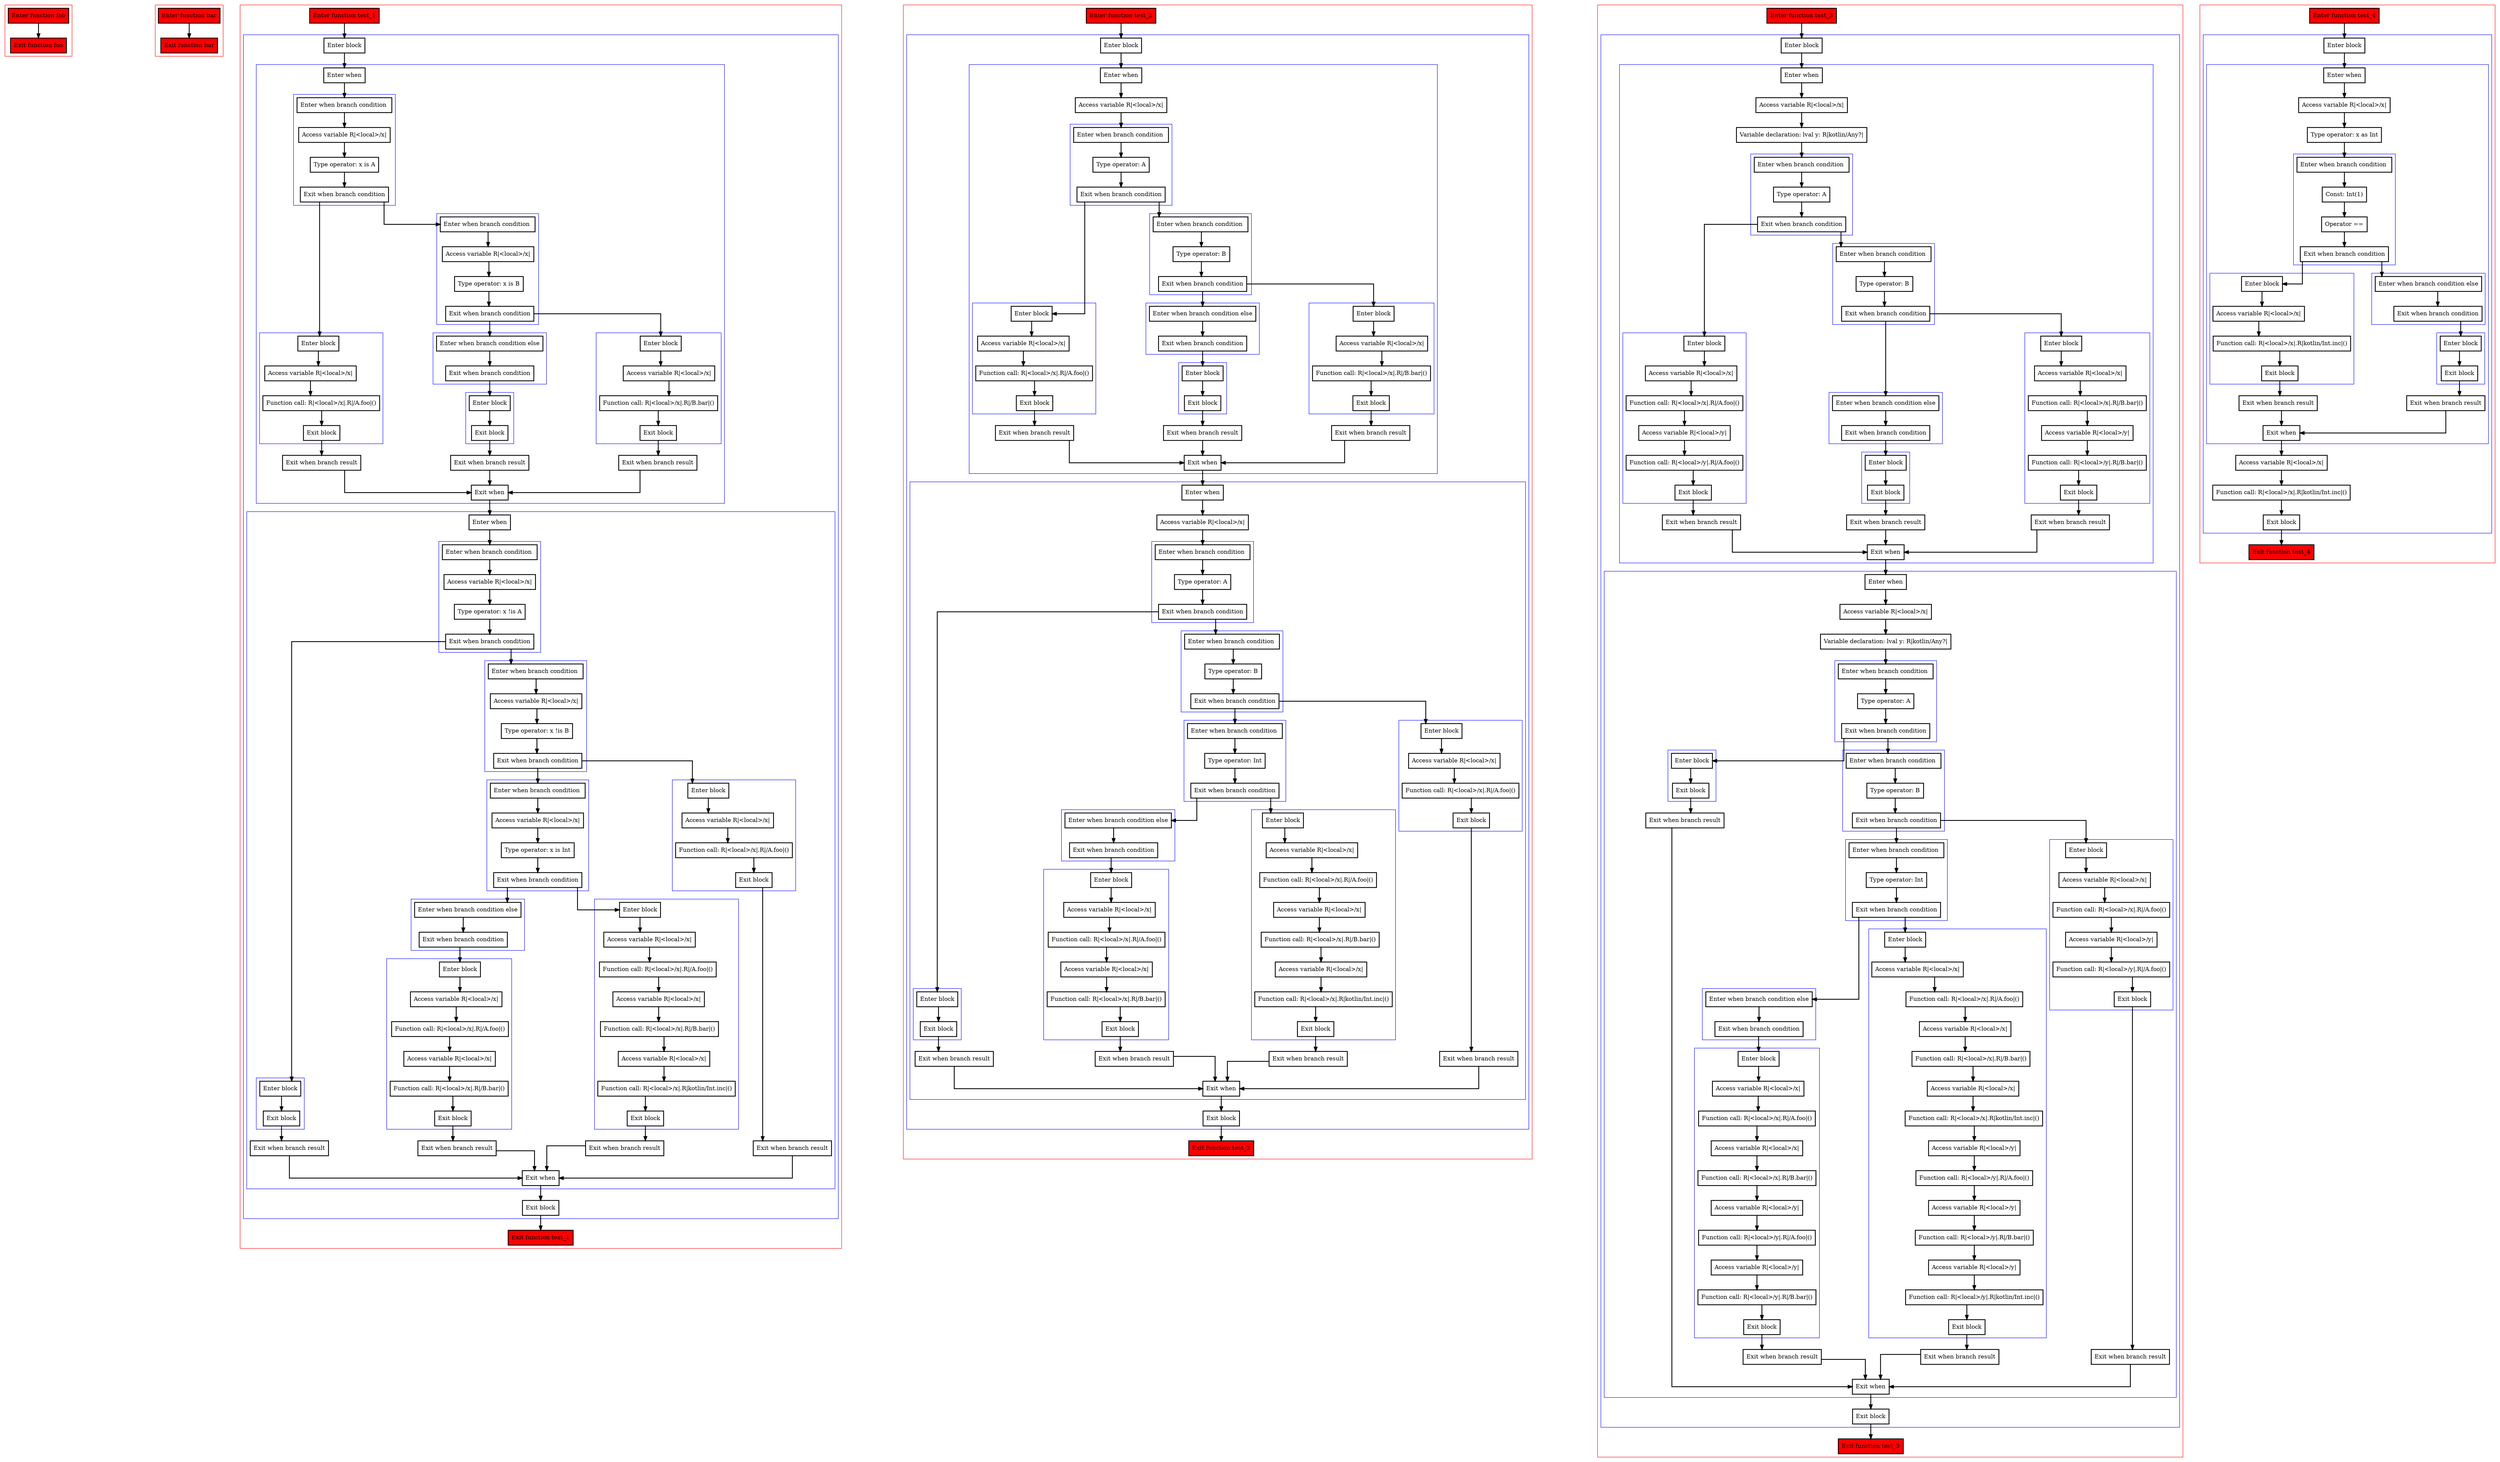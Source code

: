 digraph when_kt {
  graph [splines=ortho nodesep=3]
  node [shape=box penwidth=2]
  edge [penwidth=2]

  subgraph cluster_0 {
    color=red
    0 [label="Enter function foo" style="filled" fillcolor=red];
    1 [label="Exit function foo" style="filled" fillcolor=red];
  }

  0 -> {1};

  subgraph cluster_1 {
    color=red
    2 [label="Enter function bar" style="filled" fillcolor=red];
    3 [label="Exit function bar" style="filled" fillcolor=red];
  }

  2 -> {3};

  subgraph cluster_2 {
    color=red
    4 [label="Enter function test_1" style="filled" fillcolor=red];
    subgraph cluster_3 {
      color=blue
      5 [label="Enter block"];
      subgraph cluster_4 {
        color=blue
        6 [label="Enter when"];
        subgraph cluster_5 {
          color=blue
          7 [label="Enter when branch condition "];
          8 [label="Access variable R|<local>/x|"];
          9 [label="Type operator: x is A"];
          10 [label="Exit when branch condition"];
        }
        subgraph cluster_6 {
          color=blue
          11 [label="Enter block"];
          12 [label="Access variable R|<local>/x|"];
          13 [label="Function call: R|<local>/x|.R|/A.foo|()"];
          14 [label="Exit block"];
        }
        15 [label="Exit when branch result"];
        subgraph cluster_7 {
          color=blue
          16 [label="Enter when branch condition "];
          17 [label="Access variable R|<local>/x|"];
          18 [label="Type operator: x is B"];
          19 [label="Exit when branch condition"];
        }
        subgraph cluster_8 {
          color=blue
          20 [label="Enter block"];
          21 [label="Access variable R|<local>/x|"];
          22 [label="Function call: R|<local>/x|.R|/B.bar|()"];
          23 [label="Exit block"];
        }
        24 [label="Exit when branch result"];
        subgraph cluster_9 {
          color=blue
          25 [label="Enter when branch condition else"];
          26 [label="Exit when branch condition"];
        }
        subgraph cluster_10 {
          color=blue
          27 [label="Enter block"];
          28 [label="Exit block"];
        }
        29 [label="Exit when branch result"];
        30 [label="Exit when"];
      }
      subgraph cluster_11 {
        color=blue
        31 [label="Enter when"];
        subgraph cluster_12 {
          color=blue
          32 [label="Enter when branch condition "];
          33 [label="Access variable R|<local>/x|"];
          34 [label="Type operator: x !is A"];
          35 [label="Exit when branch condition"];
        }
        subgraph cluster_13 {
          color=blue
          36 [label="Enter block"];
          37 [label="Exit block"];
        }
        38 [label="Exit when branch result"];
        subgraph cluster_14 {
          color=blue
          39 [label="Enter when branch condition "];
          40 [label="Access variable R|<local>/x|"];
          41 [label="Type operator: x !is B"];
          42 [label="Exit when branch condition"];
        }
        subgraph cluster_15 {
          color=blue
          43 [label="Enter block"];
          44 [label="Access variable R|<local>/x|"];
          45 [label="Function call: R|<local>/x|.R|/A.foo|()"];
          46 [label="Exit block"];
        }
        47 [label="Exit when branch result"];
        subgraph cluster_16 {
          color=blue
          48 [label="Enter when branch condition "];
          49 [label="Access variable R|<local>/x|"];
          50 [label="Type operator: x is Int"];
          51 [label="Exit when branch condition"];
        }
        subgraph cluster_17 {
          color=blue
          52 [label="Enter block"];
          53 [label="Access variable R|<local>/x|"];
          54 [label="Function call: R|<local>/x|.R|/A.foo|()"];
          55 [label="Access variable R|<local>/x|"];
          56 [label="Function call: R|<local>/x|.R|/B.bar|()"];
          57 [label="Access variable R|<local>/x|"];
          58 [label="Function call: R|<local>/x|.R|kotlin/Int.inc|()"];
          59 [label="Exit block"];
        }
        60 [label="Exit when branch result"];
        subgraph cluster_18 {
          color=blue
          61 [label="Enter when branch condition else"];
          62 [label="Exit when branch condition"];
        }
        subgraph cluster_19 {
          color=blue
          63 [label="Enter block"];
          64 [label="Access variable R|<local>/x|"];
          65 [label="Function call: R|<local>/x|.R|/A.foo|()"];
          66 [label="Access variable R|<local>/x|"];
          67 [label="Function call: R|<local>/x|.R|/B.bar|()"];
          68 [label="Exit block"];
        }
        69 [label="Exit when branch result"];
        70 [label="Exit when"];
      }
      71 [label="Exit block"];
    }
    72 [label="Exit function test_1" style="filled" fillcolor=red];
  }

  4 -> {5};
  5 -> {6};
  6 -> {7};
  7 -> {8};
  8 -> {9};
  9 -> {10};
  10 -> {11 16};
  11 -> {12};
  12 -> {13};
  13 -> {14};
  14 -> {15};
  15 -> {30};
  16 -> {17};
  17 -> {18};
  18 -> {19};
  19 -> {20 25};
  20 -> {21};
  21 -> {22};
  22 -> {23};
  23 -> {24};
  24 -> {30};
  25 -> {26};
  26 -> {27};
  27 -> {28};
  28 -> {29};
  29 -> {30};
  30 -> {31};
  31 -> {32};
  32 -> {33};
  33 -> {34};
  34 -> {35};
  35 -> {36 39};
  36 -> {37};
  37 -> {38};
  38 -> {70};
  39 -> {40};
  40 -> {41};
  41 -> {42};
  42 -> {43 48};
  43 -> {44};
  44 -> {45};
  45 -> {46};
  46 -> {47};
  47 -> {70};
  48 -> {49};
  49 -> {50};
  50 -> {51};
  51 -> {52 61};
  52 -> {53};
  53 -> {54};
  54 -> {55};
  55 -> {56};
  56 -> {57};
  57 -> {58};
  58 -> {59};
  59 -> {60};
  60 -> {70};
  61 -> {62};
  62 -> {63};
  63 -> {64};
  64 -> {65};
  65 -> {66};
  66 -> {67};
  67 -> {68};
  68 -> {69};
  69 -> {70};
  70 -> {71};
  71 -> {72};

  subgraph cluster_20 {
    color=red
    73 [label="Enter function test_2" style="filled" fillcolor=red];
    subgraph cluster_21 {
      color=blue
      74 [label="Enter block"];
      subgraph cluster_22 {
        color=blue
        75 [label="Enter when"];
        76 [label="Access variable R|<local>/x|"];
        subgraph cluster_23 {
          color=blue
          77 [label="Enter when branch condition "];
          78 [label="Type operator: A"];
          79 [label="Exit when branch condition"];
        }
        subgraph cluster_24 {
          color=blue
          80 [label="Enter block"];
          81 [label="Access variable R|<local>/x|"];
          82 [label="Function call: R|<local>/x|.R|/A.foo|()"];
          83 [label="Exit block"];
        }
        84 [label="Exit when branch result"];
        subgraph cluster_25 {
          color=blue
          85 [label="Enter when branch condition "];
          86 [label="Type operator: B"];
          87 [label="Exit when branch condition"];
        }
        subgraph cluster_26 {
          color=blue
          88 [label="Enter block"];
          89 [label="Access variable R|<local>/x|"];
          90 [label="Function call: R|<local>/x|.R|/B.bar|()"];
          91 [label="Exit block"];
        }
        92 [label="Exit when branch result"];
        subgraph cluster_27 {
          color=blue
          93 [label="Enter when branch condition else"];
          94 [label="Exit when branch condition"];
        }
        subgraph cluster_28 {
          color=blue
          95 [label="Enter block"];
          96 [label="Exit block"];
        }
        97 [label="Exit when branch result"];
        98 [label="Exit when"];
      }
      subgraph cluster_29 {
        color=blue
        99 [label="Enter when"];
        100 [label="Access variable R|<local>/x|"];
        subgraph cluster_30 {
          color=blue
          101 [label="Enter when branch condition "];
          102 [label="Type operator: A"];
          103 [label="Exit when branch condition"];
        }
        subgraph cluster_31 {
          color=blue
          104 [label="Enter block"];
          105 [label="Exit block"];
        }
        106 [label="Exit when branch result"];
        subgraph cluster_32 {
          color=blue
          107 [label="Enter when branch condition "];
          108 [label="Type operator: B"];
          109 [label="Exit when branch condition"];
        }
        subgraph cluster_33 {
          color=blue
          110 [label="Enter block"];
          111 [label="Access variable R|<local>/x|"];
          112 [label="Function call: R|<local>/x|.R|/A.foo|()"];
          113 [label="Exit block"];
        }
        114 [label="Exit when branch result"];
        subgraph cluster_34 {
          color=blue
          115 [label="Enter when branch condition "];
          116 [label="Type operator: Int"];
          117 [label="Exit when branch condition"];
        }
        subgraph cluster_35 {
          color=blue
          118 [label="Enter block"];
          119 [label="Access variable R|<local>/x|"];
          120 [label="Function call: R|<local>/x|.R|/A.foo|()"];
          121 [label="Access variable R|<local>/x|"];
          122 [label="Function call: R|<local>/x|.R|/B.bar|()"];
          123 [label="Access variable R|<local>/x|"];
          124 [label="Function call: R|<local>/x|.R|kotlin/Int.inc|()"];
          125 [label="Exit block"];
        }
        126 [label="Exit when branch result"];
        subgraph cluster_36 {
          color=blue
          127 [label="Enter when branch condition else"];
          128 [label="Exit when branch condition"];
        }
        subgraph cluster_37 {
          color=blue
          129 [label="Enter block"];
          130 [label="Access variable R|<local>/x|"];
          131 [label="Function call: R|<local>/x|.R|/A.foo|()"];
          132 [label="Access variable R|<local>/x|"];
          133 [label="Function call: R|<local>/x|.R|/B.bar|()"];
          134 [label="Exit block"];
        }
        135 [label="Exit when branch result"];
        136 [label="Exit when"];
      }
      137 [label="Exit block"];
    }
    138 [label="Exit function test_2" style="filled" fillcolor=red];
  }

  73 -> {74};
  74 -> {75};
  75 -> {76};
  76 -> {77};
  77 -> {78};
  78 -> {79};
  79 -> {80 85};
  80 -> {81};
  81 -> {82};
  82 -> {83};
  83 -> {84};
  84 -> {98};
  85 -> {86};
  86 -> {87};
  87 -> {88 93};
  88 -> {89};
  89 -> {90};
  90 -> {91};
  91 -> {92};
  92 -> {98};
  93 -> {94};
  94 -> {95};
  95 -> {96};
  96 -> {97};
  97 -> {98};
  98 -> {99};
  99 -> {100};
  100 -> {101};
  101 -> {102};
  102 -> {103};
  103 -> {104 107};
  104 -> {105};
  105 -> {106};
  106 -> {136};
  107 -> {108};
  108 -> {109};
  109 -> {110 115};
  110 -> {111};
  111 -> {112};
  112 -> {113};
  113 -> {114};
  114 -> {136};
  115 -> {116};
  116 -> {117};
  117 -> {118 127};
  118 -> {119};
  119 -> {120};
  120 -> {121};
  121 -> {122};
  122 -> {123};
  123 -> {124};
  124 -> {125};
  125 -> {126};
  126 -> {136};
  127 -> {128};
  128 -> {129};
  129 -> {130};
  130 -> {131};
  131 -> {132};
  132 -> {133};
  133 -> {134};
  134 -> {135};
  135 -> {136};
  136 -> {137};
  137 -> {138};

  subgraph cluster_38 {
    color=red
    139 [label="Enter function test_3" style="filled" fillcolor=red];
    subgraph cluster_39 {
      color=blue
      140 [label="Enter block"];
      subgraph cluster_40 {
        color=blue
        141 [label="Enter when"];
        142 [label="Access variable R|<local>/x|"];
        143 [label="Variable declaration: lval y: R|kotlin/Any?|"];
        subgraph cluster_41 {
          color=blue
          144 [label="Enter when branch condition "];
          145 [label="Type operator: A"];
          146 [label="Exit when branch condition"];
        }
        subgraph cluster_42 {
          color=blue
          147 [label="Enter block"];
          148 [label="Access variable R|<local>/x|"];
          149 [label="Function call: R|<local>/x|.R|/A.foo|()"];
          150 [label="Access variable R|<local>/y|"];
          151 [label="Function call: R|<local>/y|.R|/A.foo|()"];
          152 [label="Exit block"];
        }
        153 [label="Exit when branch result"];
        subgraph cluster_43 {
          color=blue
          154 [label="Enter when branch condition "];
          155 [label="Type operator: B"];
          156 [label="Exit when branch condition"];
        }
        subgraph cluster_44 {
          color=blue
          157 [label="Enter block"];
          158 [label="Access variable R|<local>/x|"];
          159 [label="Function call: R|<local>/x|.R|/B.bar|()"];
          160 [label="Access variable R|<local>/y|"];
          161 [label="Function call: R|<local>/y|.R|/B.bar|()"];
          162 [label="Exit block"];
        }
        163 [label="Exit when branch result"];
        subgraph cluster_45 {
          color=blue
          164 [label="Enter when branch condition else"];
          165 [label="Exit when branch condition"];
        }
        subgraph cluster_46 {
          color=blue
          166 [label="Enter block"];
          167 [label="Exit block"];
        }
        168 [label="Exit when branch result"];
        169 [label="Exit when"];
      }
      subgraph cluster_47 {
        color=blue
        170 [label="Enter when"];
        171 [label="Access variable R|<local>/x|"];
        172 [label="Variable declaration: lval y: R|kotlin/Any?|"];
        subgraph cluster_48 {
          color=blue
          173 [label="Enter when branch condition "];
          174 [label="Type operator: A"];
          175 [label="Exit when branch condition"];
        }
        subgraph cluster_49 {
          color=blue
          176 [label="Enter block"];
          177 [label="Exit block"];
        }
        178 [label="Exit when branch result"];
        subgraph cluster_50 {
          color=blue
          179 [label="Enter when branch condition "];
          180 [label="Type operator: B"];
          181 [label="Exit when branch condition"];
        }
        subgraph cluster_51 {
          color=blue
          182 [label="Enter block"];
          183 [label="Access variable R|<local>/x|"];
          184 [label="Function call: R|<local>/x|.R|/A.foo|()"];
          185 [label="Access variable R|<local>/y|"];
          186 [label="Function call: R|<local>/y|.R|/A.foo|()"];
          187 [label="Exit block"];
        }
        188 [label="Exit when branch result"];
        subgraph cluster_52 {
          color=blue
          189 [label="Enter when branch condition "];
          190 [label="Type operator: Int"];
          191 [label="Exit when branch condition"];
        }
        subgraph cluster_53 {
          color=blue
          192 [label="Enter block"];
          193 [label="Access variable R|<local>/x|"];
          194 [label="Function call: R|<local>/x|.R|/A.foo|()"];
          195 [label="Access variable R|<local>/x|"];
          196 [label="Function call: R|<local>/x|.R|/B.bar|()"];
          197 [label="Access variable R|<local>/x|"];
          198 [label="Function call: R|<local>/x|.R|kotlin/Int.inc|()"];
          199 [label="Access variable R|<local>/y|"];
          200 [label="Function call: R|<local>/y|.R|/A.foo|()"];
          201 [label="Access variable R|<local>/y|"];
          202 [label="Function call: R|<local>/y|.R|/B.bar|()"];
          203 [label="Access variable R|<local>/y|"];
          204 [label="Function call: R|<local>/y|.R|kotlin/Int.inc|()"];
          205 [label="Exit block"];
        }
        206 [label="Exit when branch result"];
        subgraph cluster_54 {
          color=blue
          207 [label="Enter when branch condition else"];
          208 [label="Exit when branch condition"];
        }
        subgraph cluster_55 {
          color=blue
          209 [label="Enter block"];
          210 [label="Access variable R|<local>/x|"];
          211 [label="Function call: R|<local>/x|.R|/A.foo|()"];
          212 [label="Access variable R|<local>/x|"];
          213 [label="Function call: R|<local>/x|.R|/B.bar|()"];
          214 [label="Access variable R|<local>/y|"];
          215 [label="Function call: R|<local>/y|.R|/A.foo|()"];
          216 [label="Access variable R|<local>/y|"];
          217 [label="Function call: R|<local>/y|.R|/B.bar|()"];
          218 [label="Exit block"];
        }
        219 [label="Exit when branch result"];
        220 [label="Exit when"];
      }
      221 [label="Exit block"];
    }
    222 [label="Exit function test_3" style="filled" fillcolor=red];
  }

  139 -> {140};
  140 -> {141};
  141 -> {142};
  142 -> {143};
  143 -> {144};
  144 -> {145};
  145 -> {146};
  146 -> {147 154};
  147 -> {148};
  148 -> {149};
  149 -> {150};
  150 -> {151};
  151 -> {152};
  152 -> {153};
  153 -> {169};
  154 -> {155};
  155 -> {156};
  156 -> {157 164};
  157 -> {158};
  158 -> {159};
  159 -> {160};
  160 -> {161};
  161 -> {162};
  162 -> {163};
  163 -> {169};
  164 -> {165};
  165 -> {166};
  166 -> {167};
  167 -> {168};
  168 -> {169};
  169 -> {170};
  170 -> {171};
  171 -> {172};
  172 -> {173};
  173 -> {174};
  174 -> {175};
  175 -> {176 179};
  176 -> {177};
  177 -> {178};
  178 -> {220};
  179 -> {180};
  180 -> {181};
  181 -> {182 189};
  182 -> {183};
  183 -> {184};
  184 -> {185};
  185 -> {186};
  186 -> {187};
  187 -> {188};
  188 -> {220};
  189 -> {190};
  190 -> {191};
  191 -> {192 207};
  192 -> {193};
  193 -> {194};
  194 -> {195};
  195 -> {196};
  196 -> {197};
  197 -> {198};
  198 -> {199};
  199 -> {200};
  200 -> {201};
  201 -> {202};
  202 -> {203};
  203 -> {204};
  204 -> {205};
  205 -> {206};
  206 -> {220};
  207 -> {208};
  208 -> {209};
  209 -> {210};
  210 -> {211};
  211 -> {212};
  212 -> {213};
  213 -> {214};
  214 -> {215};
  215 -> {216};
  216 -> {217};
  217 -> {218};
  218 -> {219};
  219 -> {220};
  220 -> {221};
  221 -> {222};

  subgraph cluster_56 {
    color=red
    223 [label="Enter function test_4" style="filled" fillcolor=red];
    subgraph cluster_57 {
      color=blue
      224 [label="Enter block"];
      subgraph cluster_58 {
        color=blue
        225 [label="Enter when"];
        226 [label="Access variable R|<local>/x|"];
        227 [label="Type operator: x as Int"];
        subgraph cluster_59 {
          color=blue
          228 [label="Enter when branch condition "];
          229 [label="Const: Int(1)"];
          230 [label="Operator =="];
          231 [label="Exit when branch condition"];
        }
        subgraph cluster_60 {
          color=blue
          232 [label="Enter block"];
          233 [label="Access variable R|<local>/x|"];
          234 [label="Function call: R|<local>/x|.R|kotlin/Int.inc|()"];
          235 [label="Exit block"];
        }
        236 [label="Exit when branch result"];
        subgraph cluster_61 {
          color=blue
          237 [label="Enter when branch condition else"];
          238 [label="Exit when branch condition"];
        }
        subgraph cluster_62 {
          color=blue
          239 [label="Enter block"];
          240 [label="Exit block"];
        }
        241 [label="Exit when branch result"];
        242 [label="Exit when"];
      }
      243 [label="Access variable R|<local>/x|"];
      244 [label="Function call: R|<local>/x|.R|kotlin/Int.inc|()"];
      245 [label="Exit block"];
    }
    246 [label="Exit function test_4" style="filled" fillcolor=red];
  }

  223 -> {224};
  224 -> {225};
  225 -> {226};
  226 -> {227};
  227 -> {228};
  228 -> {229};
  229 -> {230};
  230 -> {231};
  231 -> {232 237};
  232 -> {233};
  233 -> {234};
  234 -> {235};
  235 -> {236};
  236 -> {242};
  237 -> {238};
  238 -> {239};
  239 -> {240};
  240 -> {241};
  241 -> {242};
  242 -> {243};
  243 -> {244};
  244 -> {245};
  245 -> {246};

}
